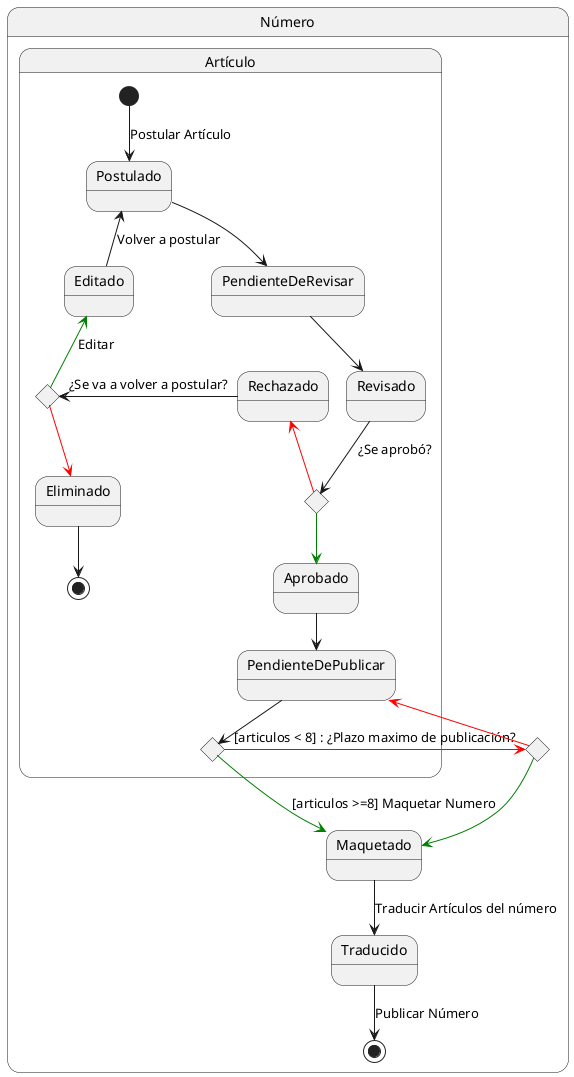@startuml diagramaDeEstados

    State Número {
        State Maquetado
        State Selector4 <<choice>>
        
        State Artículo {
            State Selector1 <<choice>>
            State Selector2 <<choice>>
            State Selector3 <<choice>>
            
            State ArticuloRevisado as "Revisado"
            State ArticuloPostulado as "Postulado"
            State ArticuloAprobado as "Aprobado"
            State ArticuloRechazado as "Rechazado"
            State ArticuloPendienteDePublicar as "PendienteDePublicar"
            State ArticuloEliminado as "Eliminado"
            State Editado
            State PendienteDeRevisar
            

            [*] --> ArticuloPostulado : Postular Artículo

            ArticuloPostulado -d-> PendienteDeRevisar
            PendienteDeRevisar -d-> ArticuloRevisado

            ArticuloRevisado -d-> Selector2: ¿Se aprobó?
            Selector2 -[#Green]-> ArticuloAprobado
            Selector2 -l[#red]-> ArticuloRechazado
            
            ArticuloRechazado -r-> Selector3 : ¿Se va a volver a postular?
            Selector3 -u[#Green]-> Editado : Editar
            Selector3 -[#red]-> ArticuloEliminado

            ArticuloEliminado --> [*]

            Editado -u-> ArticuloPostulado : Volver a postular
            ArticuloAprobado --> ArticuloPendienteDePublicar

            ArticuloPendienteDePublicar --> Selector1
            Selector1 -[#Green]-> Maquetado: [articulos >=8] Maquetar Numero
            Selector1 -[#red]-> Selector4 : [articulos < 8] : ¿Plazo maximo de publicación?
            Selector4 -[#red]-> ArticuloPendienteDePublicar
            Selector4 -[#Green]-> Maquetado

        }
        

        Maquetado --> Traducido: Traducir Artículos del número
        Traducido --> [*] : Publicar Número 
         
    }
        

@enduml